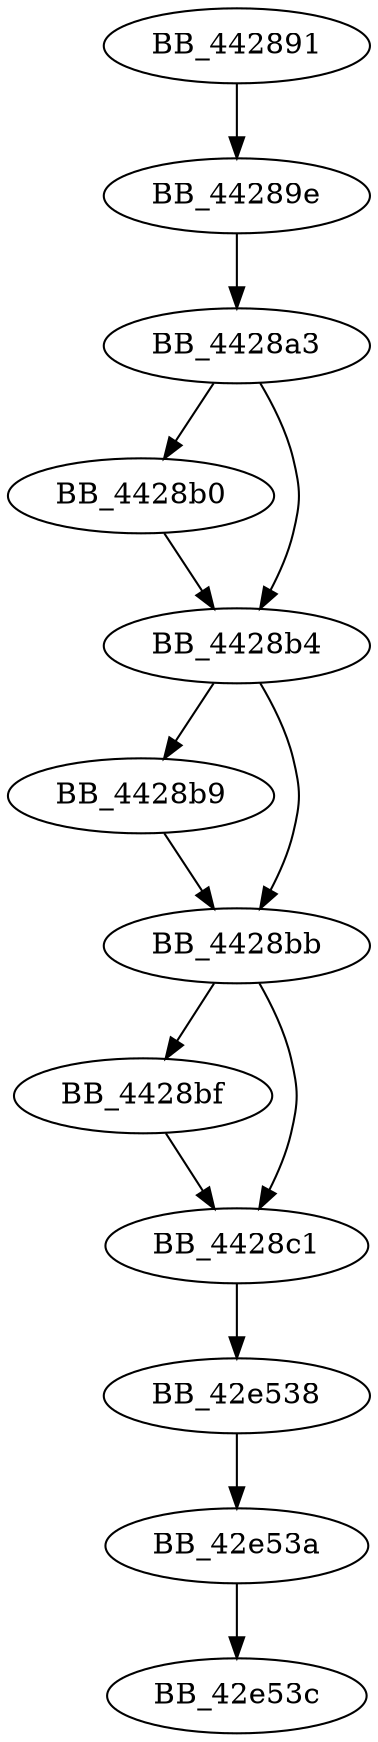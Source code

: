 DiGraph __fFEXP{
BB_42e538->BB_42e53a
BB_42e53a->BB_42e53c
BB_442891->BB_44289e
BB_44289e->BB_4428a3
BB_4428a3->BB_4428b0
BB_4428a3->BB_4428b4
BB_4428b0->BB_4428b4
BB_4428b4->BB_4428b9
BB_4428b4->BB_4428bb
BB_4428b9->BB_4428bb
BB_4428bb->BB_4428bf
BB_4428bb->BB_4428c1
BB_4428bf->BB_4428c1
BB_4428c1->BB_42e538
}
